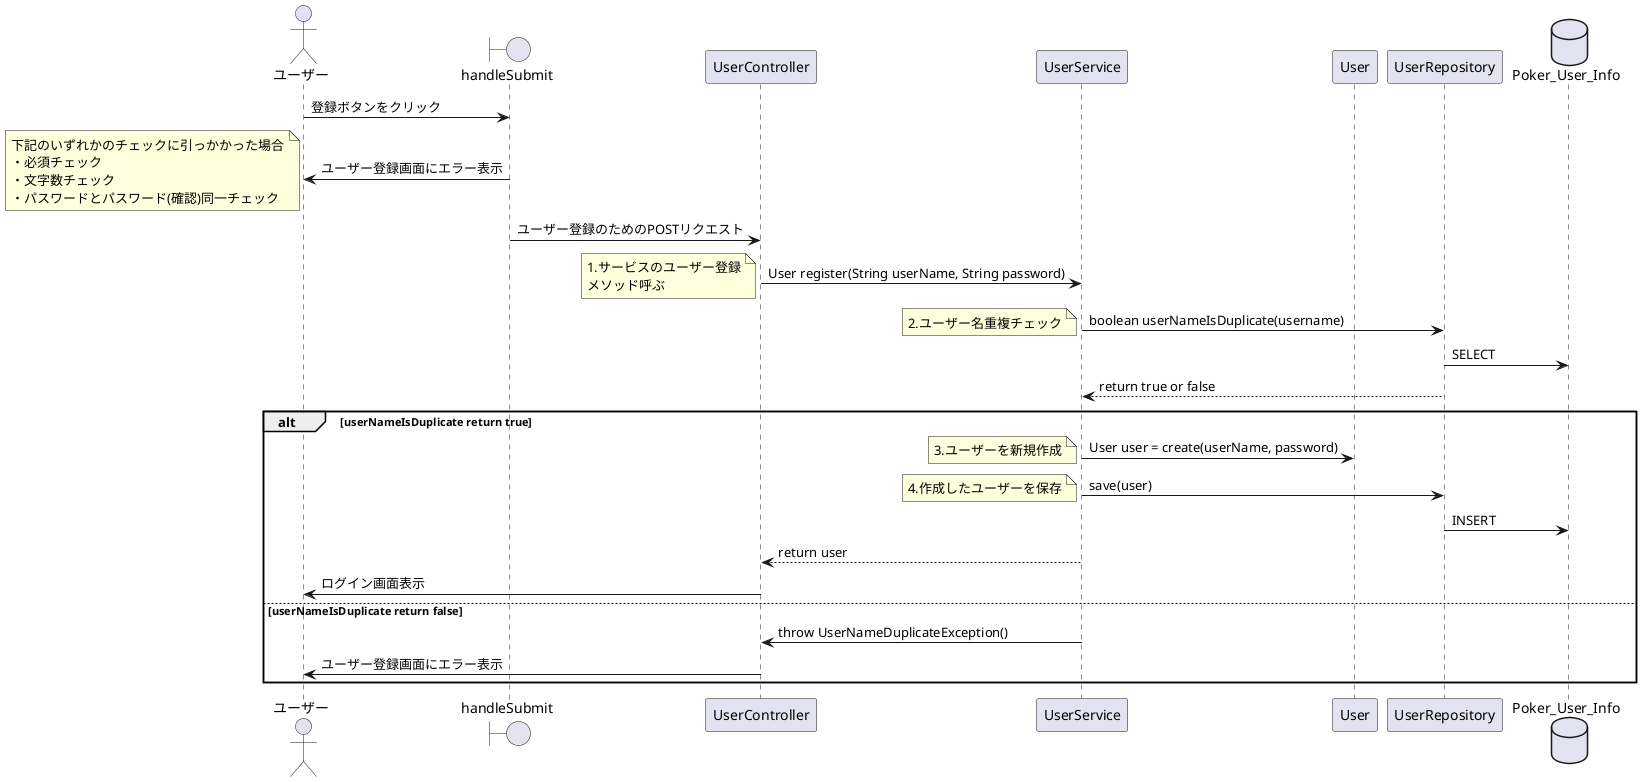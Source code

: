 @startuml

actor ユーザー

boundary handleSubmit
participant UserController
participant UserService
participant User
participant UserRepository
database Poker_User_Info

ユーザー -> handleSubmit : 登録ボタンをクリック
handleSubmit -> ユーザー : ユーザー登録画面にエラー表示
note left : 下記のいずれかのチェックに引っかかった場合\n・必須チェック\n・文字数チェック\n・パスワードとパスワード(確認)同一チェック
handleSubmit -> UserController : ユーザー登録のためのPOSTリクエスト
UserController -> UserService : User register(String userName, String password)
note left: 1.サービスのユーザー登録\nメソッド呼ぶ
UserService -> UserRepository : boolean userNameIsDuplicate(username)
note left: 2.ユーザー名重複チェック
UserRepository -> Poker_User_Info : SELECT
UserRepository --> UserService : return true or false
alt userNameIsDuplicate return true
  UserService -> User : User user = create(userName, password)
  note left: 3.ユーザーを新規作成
  UserService -> UserRepository : save(user)
  note left: 4.作成したユーザーを保存
  UserRepository -> Poker_User_Info : INSERT
  UserService --> UserController : return user
  UserController -> ユーザー : ログイン画面表示
else userNameIsDuplicate return false
  UserService -> UserController : throw UserNameDuplicateException()
  UserController -> ユーザー : ユーザー登録画面にエラー表示
end

@enduml
